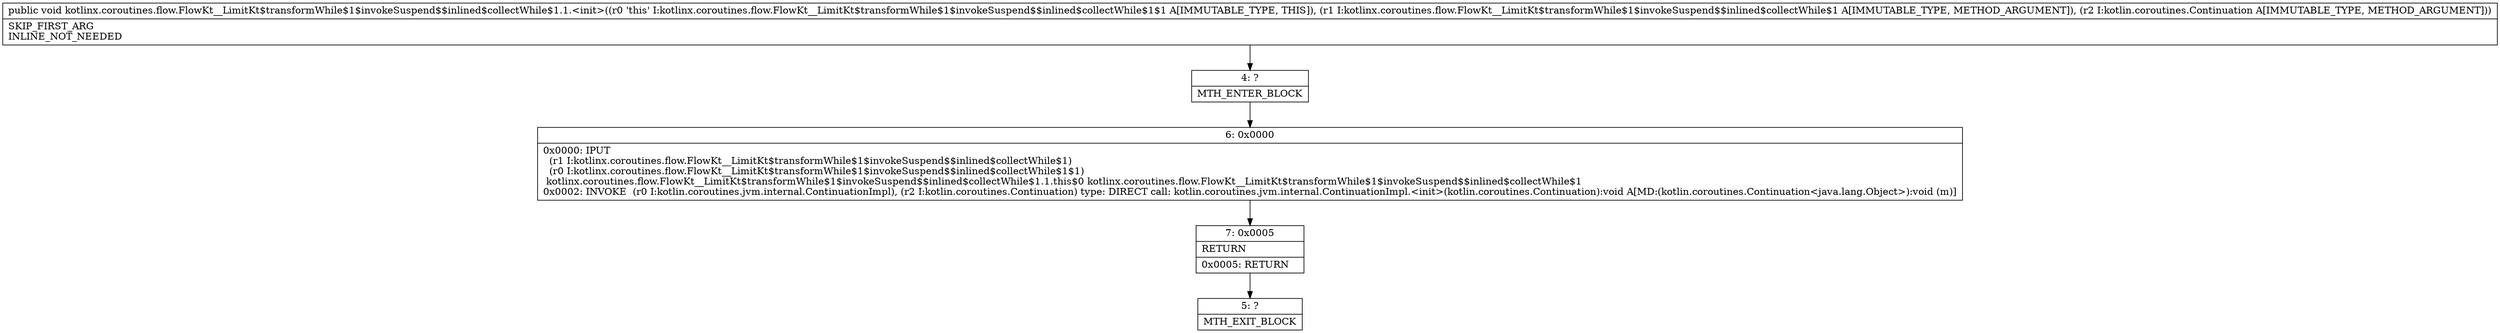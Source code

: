 digraph "CFG forkotlinx.coroutines.flow.FlowKt__LimitKt$transformWhile$1$invokeSuspend$$inlined$collectWhile$1.1.\<init\>(Lkotlinx\/coroutines\/flow\/FlowKt__LimitKt$transformWhile$1$invokeSuspend$$inlined$collectWhile$1;Lkotlin\/coroutines\/Continuation;)V" {
Node_4 [shape=record,label="{4\:\ ?|MTH_ENTER_BLOCK\l}"];
Node_6 [shape=record,label="{6\:\ 0x0000|0x0000: IPUT  \l  (r1 I:kotlinx.coroutines.flow.FlowKt__LimitKt$transformWhile$1$invokeSuspend$$inlined$collectWhile$1)\l  (r0 I:kotlinx.coroutines.flow.FlowKt__LimitKt$transformWhile$1$invokeSuspend$$inlined$collectWhile$1$1)\l kotlinx.coroutines.flow.FlowKt__LimitKt$transformWhile$1$invokeSuspend$$inlined$collectWhile$1.1.this$0 kotlinx.coroutines.flow.FlowKt__LimitKt$transformWhile$1$invokeSuspend$$inlined$collectWhile$1 \l0x0002: INVOKE  (r0 I:kotlin.coroutines.jvm.internal.ContinuationImpl), (r2 I:kotlin.coroutines.Continuation) type: DIRECT call: kotlin.coroutines.jvm.internal.ContinuationImpl.\<init\>(kotlin.coroutines.Continuation):void A[MD:(kotlin.coroutines.Continuation\<java.lang.Object\>):void (m)]\l}"];
Node_7 [shape=record,label="{7\:\ 0x0005|RETURN\l|0x0005: RETURN   \l}"];
Node_5 [shape=record,label="{5\:\ ?|MTH_EXIT_BLOCK\l}"];
MethodNode[shape=record,label="{public void kotlinx.coroutines.flow.FlowKt__LimitKt$transformWhile$1$invokeSuspend$$inlined$collectWhile$1.1.\<init\>((r0 'this' I:kotlinx.coroutines.flow.FlowKt__LimitKt$transformWhile$1$invokeSuspend$$inlined$collectWhile$1$1 A[IMMUTABLE_TYPE, THIS]), (r1 I:kotlinx.coroutines.flow.FlowKt__LimitKt$transformWhile$1$invokeSuspend$$inlined$collectWhile$1 A[IMMUTABLE_TYPE, METHOD_ARGUMENT]), (r2 I:kotlin.coroutines.Continuation A[IMMUTABLE_TYPE, METHOD_ARGUMENT]))  | SKIP_FIRST_ARG\lINLINE_NOT_NEEDED\l}"];
MethodNode -> Node_4;Node_4 -> Node_6;
Node_6 -> Node_7;
Node_7 -> Node_5;
}

